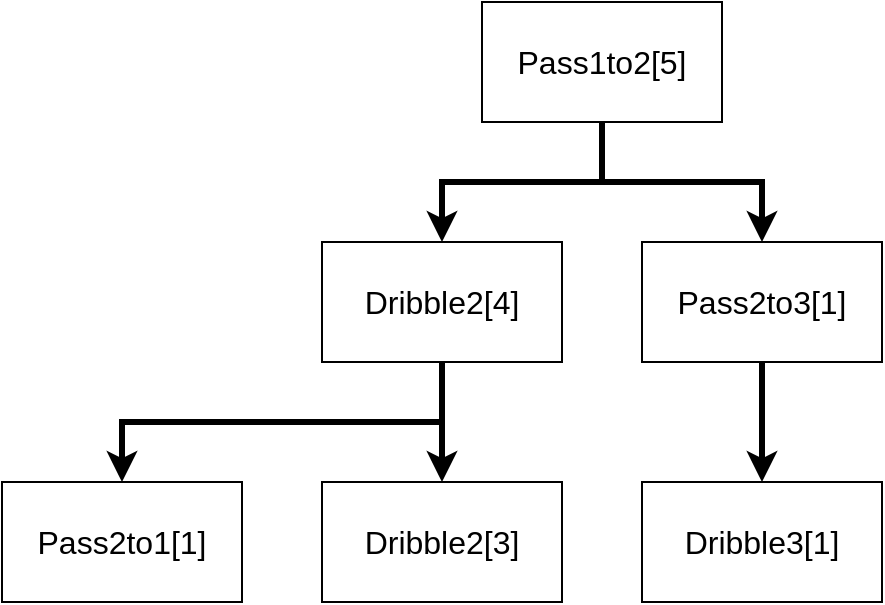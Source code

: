 <mxfile version="20.5.1" type="github">
  <diagram id="tM2nWxl7KX0AxRf4ENj3" name="ページ1">
    <mxGraphModel dx="1422" dy="729" grid="1" gridSize="10" guides="1" tooltips="1" connect="1" arrows="1" fold="1" page="1" pageScale="1" pageWidth="827" pageHeight="1169" math="0" shadow="0">
      <root>
        <mxCell id="0" />
        <mxCell id="1" parent="0" />
        <mxCell id="ExsZxsCPLvvITjwQGhQG-7" style="edgeStyle=orthogonalEdgeStyle;rounded=0;orthogonalLoop=1;jettySize=auto;html=1;entryX=0.5;entryY=0;entryDx=0;entryDy=0;strokeWidth=3;fontSize=16;" edge="1" parent="1" source="ExsZxsCPLvvITjwQGhQG-1" target="ExsZxsCPLvvITjwQGhQG-2">
          <mxGeometry relative="1" as="geometry" />
        </mxCell>
        <mxCell id="ExsZxsCPLvvITjwQGhQG-8" style="edgeStyle=orthogonalEdgeStyle;rounded=0;orthogonalLoop=1;jettySize=auto;html=1;exitX=0.5;exitY=1;exitDx=0;exitDy=0;entryX=0.5;entryY=0;entryDx=0;entryDy=0;strokeWidth=3;fontSize=16;" edge="1" parent="1" source="ExsZxsCPLvvITjwQGhQG-1" target="ExsZxsCPLvvITjwQGhQG-3">
          <mxGeometry relative="1" as="geometry" />
        </mxCell>
        <mxCell id="ExsZxsCPLvvITjwQGhQG-1" value="Pass1to2[5]" style="rounded=0;whiteSpace=wrap;html=1;fontSize=16;" vertex="1" parent="1">
          <mxGeometry x="360" y="160" width="120" height="60" as="geometry" />
        </mxCell>
        <mxCell id="ExsZxsCPLvvITjwQGhQG-9" style="edgeStyle=orthogonalEdgeStyle;rounded=0;orthogonalLoop=1;jettySize=auto;html=1;exitX=0.5;exitY=1;exitDx=0;exitDy=0;entryX=0.5;entryY=0;entryDx=0;entryDy=0;strokeWidth=3;fontSize=16;" edge="1" parent="1" source="ExsZxsCPLvvITjwQGhQG-2" target="ExsZxsCPLvvITjwQGhQG-5">
          <mxGeometry relative="1" as="geometry" />
        </mxCell>
        <mxCell id="ExsZxsCPLvvITjwQGhQG-10" style="edgeStyle=orthogonalEdgeStyle;rounded=0;orthogonalLoop=1;jettySize=auto;html=1;exitX=0.5;exitY=1;exitDx=0;exitDy=0;entryX=0.5;entryY=0;entryDx=0;entryDy=0;strokeWidth=3;fontSize=16;" edge="1" parent="1" source="ExsZxsCPLvvITjwQGhQG-2" target="ExsZxsCPLvvITjwQGhQG-4">
          <mxGeometry relative="1" as="geometry" />
        </mxCell>
        <mxCell id="ExsZxsCPLvvITjwQGhQG-2" value="Dribble2[4]" style="rounded=0;whiteSpace=wrap;html=1;fontSize=16;" vertex="1" parent="1">
          <mxGeometry x="280" y="280" width="120" height="60" as="geometry" />
        </mxCell>
        <mxCell id="ExsZxsCPLvvITjwQGhQG-11" style="edgeStyle=orthogonalEdgeStyle;rounded=0;orthogonalLoop=1;jettySize=auto;html=1;exitX=0.5;exitY=1;exitDx=0;exitDy=0;entryX=0.5;entryY=0;entryDx=0;entryDy=0;strokeWidth=3;fontSize=16;" edge="1" parent="1" source="ExsZxsCPLvvITjwQGhQG-3" target="ExsZxsCPLvvITjwQGhQG-6">
          <mxGeometry relative="1" as="geometry" />
        </mxCell>
        <mxCell id="ExsZxsCPLvvITjwQGhQG-3" value="Pass2to3[1]" style="rounded=0;whiteSpace=wrap;html=1;fontSize=16;" vertex="1" parent="1">
          <mxGeometry x="440" y="280" width="120" height="60" as="geometry" />
        </mxCell>
        <mxCell id="ExsZxsCPLvvITjwQGhQG-4" value="Pass2to1[1]" style="rounded=0;whiteSpace=wrap;html=1;fontSize=16;" vertex="1" parent="1">
          <mxGeometry x="120" y="400" width="120" height="60" as="geometry" />
        </mxCell>
        <mxCell id="ExsZxsCPLvvITjwQGhQG-5" value="Dribble2[3]" style="rounded=0;whiteSpace=wrap;html=1;fontSize=16;" vertex="1" parent="1">
          <mxGeometry x="280" y="400" width="120" height="60" as="geometry" />
        </mxCell>
        <mxCell id="ExsZxsCPLvvITjwQGhQG-6" value="Dribble3[1]" style="rounded=0;whiteSpace=wrap;html=1;fontSize=16;" vertex="1" parent="1">
          <mxGeometry x="440" y="400" width="120" height="60" as="geometry" />
        </mxCell>
      </root>
    </mxGraphModel>
  </diagram>
</mxfile>
